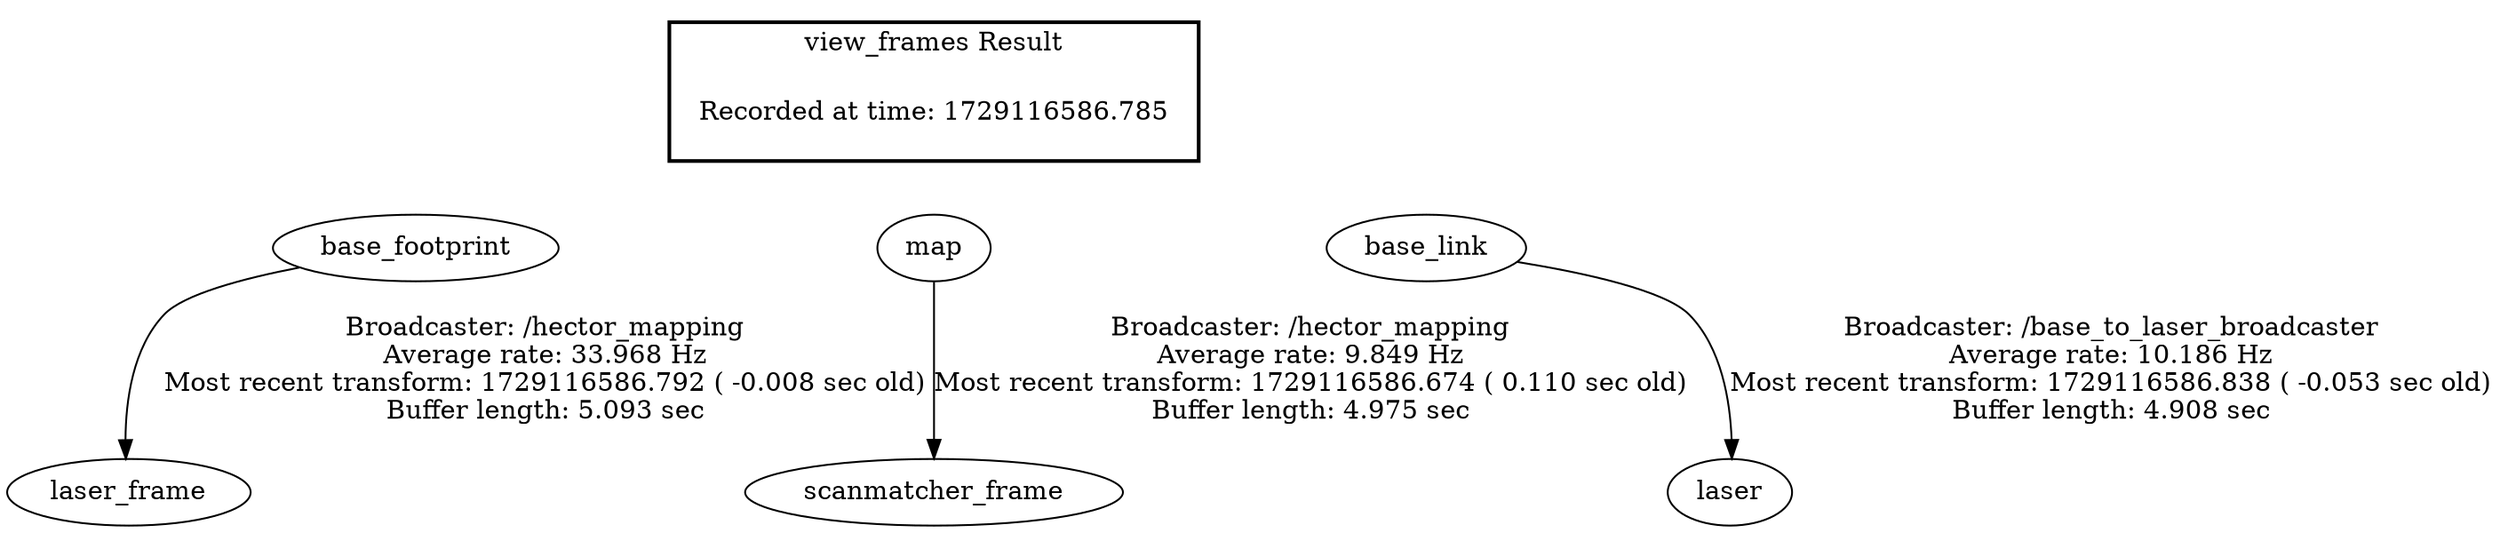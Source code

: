 digraph G {
"base_footprint" -> "laser_frame"[label="Broadcaster: /hector_mapping\nAverage rate: 33.968 Hz\nMost recent transform: 1729116586.792 ( -0.008 sec old)\nBuffer length: 5.093 sec\n"];
"map" -> "scanmatcher_frame"[label="Broadcaster: /hector_mapping\nAverage rate: 9.849 Hz\nMost recent transform: 1729116586.674 ( 0.110 sec old)\nBuffer length: 4.975 sec\n"];
"base_link" -> "laser"[label="Broadcaster: /base_to_laser_broadcaster\nAverage rate: 10.186 Hz\nMost recent transform: 1729116586.838 ( -0.053 sec old)\nBuffer length: 4.908 sec\n"];
edge [style=invis];
 subgraph cluster_legend { style=bold; color=black; label ="view_frames Result";
"Recorded at time: 1729116586.785"[ shape=plaintext ] ;
 }->"map";
edge [style=invis];
 subgraph cluster_legend { style=bold; color=black; label ="view_frames Result";
"Recorded at time: 1729116586.785"[ shape=plaintext ] ;
 }->"base_footprint";
edge [style=invis];
 subgraph cluster_legend { style=bold; color=black; label ="view_frames Result";
"Recorded at time: 1729116586.785"[ shape=plaintext ] ;
 }->"base_link";
}